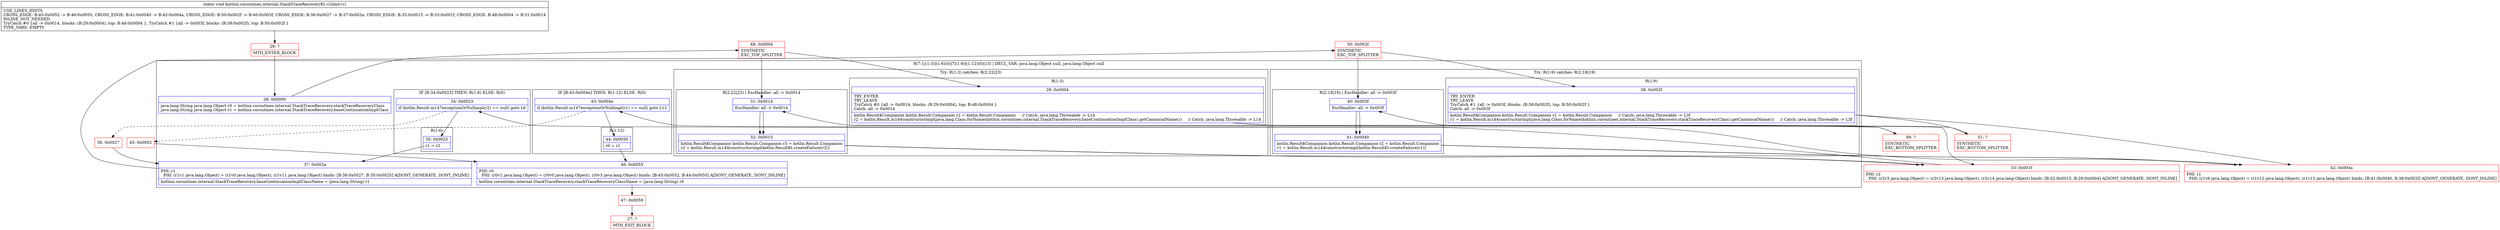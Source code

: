 digraph "CFG forkotlinx.coroutines.internal.StackTraceRecoveryKt.\<clinit\>()V" {
subgraph cluster_Region_1493878242 {
label = "R(7:1|(1:3)|(1:6)(0)|7|(1:9)|(1:12)(0)|13) | DECL_VAR: java.lang.Object null, java.lang.Object null\l";
node [shape=record,color=blue];
Node_28 [shape=record,label="{28\:\ 0x0000|java.lang.String java.lang.Object r0 = kotlinx.coroutines.internal.StackTraceRecovery.stackTraceRecoveryClass\ljava.lang.String java.lang.Object r1 = kotlinx.coroutines.internal.StackTraceRecovery.baseContinuationImplClass\l}"];
subgraph cluster_TryCatchRegion_136768249 {
label = "Try: R(1:3) catches: R(2:22|23)";
node [shape=record,color=blue];
subgraph cluster_Region_1955588932 {
label = "R(1:3)";
node [shape=record,color=blue];
Node_29 [shape=record,label="{29\:\ 0x0004|TRY_ENTER\lTRY_LEAVE\lTryCatch #0 \{all \-\> 0x0014, blocks: (B:29:0x0004), top: B:48:0x0004 \}\lCatch: all \-\> 0x0014\l|kotlin.Result$Companion kotlin.Result.Companion r2 = kotlin.Result.Companion     \/\/ Catch: java.lang.Throwable \-\> L14\lr2 = kotlin.Result.m144constructorimpl(java.lang.Class.forName(kotlinx.coroutines.internal.StackTraceRecovery.baseContinuationImplClass).getCanonicalName())     \/\/ Catch: java.lang.Throwable \-\> L14\l}"];
}
subgraph cluster_Region_2066023447 {
label = "R(2:22|23) | ExcHandler: all \-\> 0x0014\l";
node [shape=record,color=blue];
Node_31 [shape=record,label="{31\:\ 0x0014|ExcHandler: all \-\> 0x0014\l}"];
Node_32 [shape=record,label="{32\:\ 0x0015|kotlin.Result$Companion kotlin.Result.Companion r3 = kotlin.Result.Companion\lr2 = kotlin.Result.m144constructorimpl(kotlin.ResultKt.createFailure(r2))\l}"];
}
}
subgraph cluster_IfRegion_1027456547 {
label = "IF [B:34:0x0023] THEN: R(1:6) ELSE: R(0)";
node [shape=record,color=blue];
Node_34 [shape=record,label="{34\:\ 0x0023|if (kotlin.Result.m147exceptionOrNullimpl(r2) == null) goto L6\l}"];
subgraph cluster_Region_603729936 {
label = "R(1:6)";
node [shape=record,color=blue];
Node_35 [shape=record,label="{35\:\ 0x0025|r1 = r2\l}"];
}
subgraph cluster_Region_459537367 {
label = "R(0)";
node [shape=record,color=blue];
}
}
Node_37 [shape=record,label="{37\:\ 0x002a|PHI: r1 \l  PHI: (r1v1 java.lang.Object) = (r1v0 java.lang.Object), (r1v11 java.lang.Object) binds: [B:36:0x0027, B:35:0x0025] A[DONT_GENERATE, DONT_INLINE]\l|kotlinx.coroutines.internal.StackTraceRecovery.baseContinuationImplClassName = (java.lang.String) r1\l}"];
subgraph cluster_TryCatchRegion_917082027 {
label = "Try: R(1:9) catches: R(2:18|19)";
node [shape=record,color=blue];
subgraph cluster_Region_1396095757 {
label = "R(1:9)";
node [shape=record,color=blue];
Node_38 [shape=record,label="{38\:\ 0x002f|TRY_ENTER\lTRY_LEAVE\lTryCatch #1 \{all \-\> 0x003f, blocks: (B:38:0x002f), top: B:50:0x002f \}\lCatch: all \-\> 0x003f\l|kotlin.Result$Companion kotlin.Result.Companion r1 = kotlin.Result.Companion     \/\/ Catch: java.lang.Throwable \-\> L3f\lr1 = kotlin.Result.m144constructorimpl(java.lang.Class.forName(kotlinx.coroutines.internal.StackTraceRecovery.stackTraceRecoveryClass).getCanonicalName())     \/\/ Catch: java.lang.Throwable \-\> L3f\l}"];
}
subgraph cluster_Region_285762956 {
label = "R(2:18|19) | ExcHandler: all \-\> 0x003f\l";
node [shape=record,color=blue];
Node_40 [shape=record,label="{40\:\ 0x003f|ExcHandler: all \-\> 0x003f\l}"];
Node_41 [shape=record,label="{41\:\ 0x0040|kotlin.Result$Companion kotlin.Result.Companion r2 = kotlin.Result.Companion\lr1 = kotlin.Result.m144constructorimpl(kotlin.ResultKt.createFailure(r1))\l}"];
}
}
subgraph cluster_IfRegion_166185637 {
label = "IF [B:43:0x004e] THEN: R(1:12) ELSE: R(0)";
node [shape=record,color=blue];
Node_43 [shape=record,label="{43\:\ 0x004e|if (kotlin.Result.m147exceptionOrNullimpl(r1) == null) goto L12\l}"];
subgraph cluster_Region_1555511995 {
label = "R(1:12)";
node [shape=record,color=blue];
Node_44 [shape=record,label="{44\:\ 0x0050|r0 = r1\l}"];
}
subgraph cluster_Region_1509667100 {
label = "R(0)";
node [shape=record,color=blue];
}
}
Node_46 [shape=record,label="{46\:\ 0x0055|PHI: r0 \l  PHI: (r0v1 java.lang.Object) = (r0v0 java.lang.Object), (r0v3 java.lang.Object) binds: [B:45:0x0052, B:44:0x0050] A[DONT_GENERATE, DONT_INLINE]\l|kotlinx.coroutines.internal.StackTraceRecovery.stackTraceRecoveryClassName = (java.lang.String) r0\l}"];
}
subgraph cluster_Region_2066023447 {
label = "R(2:22|23) | ExcHandler: all \-\> 0x0014\l";
node [shape=record,color=blue];
Node_31 [shape=record,label="{31\:\ 0x0014|ExcHandler: all \-\> 0x0014\l}"];
Node_32 [shape=record,label="{32\:\ 0x0015|kotlin.Result$Companion kotlin.Result.Companion r3 = kotlin.Result.Companion\lr2 = kotlin.Result.m144constructorimpl(kotlin.ResultKt.createFailure(r2))\l}"];
}
subgraph cluster_Region_285762956 {
label = "R(2:18|19) | ExcHandler: all \-\> 0x003f\l";
node [shape=record,color=blue];
Node_40 [shape=record,label="{40\:\ 0x003f|ExcHandler: all \-\> 0x003f\l}"];
Node_41 [shape=record,label="{41\:\ 0x0040|kotlin.Result$Companion kotlin.Result.Companion r2 = kotlin.Result.Companion\lr1 = kotlin.Result.m144constructorimpl(kotlin.ResultKt.createFailure(r1))\l}"];
}
Node_26 [shape=record,color=red,label="{26\:\ ?|MTH_ENTER_BLOCK\l}"];
Node_48 [shape=record,color=red,label="{48\:\ 0x0004|SYNTHETIC\lEXC_TOP_SPLITTER\l}"];
Node_33 [shape=record,color=red,label="{33\:\ 0x001f|PHI: r2 \l  PHI: (r2v3 java.lang.Object) = (r2v13 java.lang.Object), (r2v14 java.lang.Object) binds: [B:32:0x0015, B:29:0x0004] A[DONT_GENERATE, DONT_INLINE]\l}"];
Node_50 [shape=record,color=red,label="{50\:\ 0x002f|SYNTHETIC\lEXC_TOP_SPLITTER\l}"];
Node_42 [shape=record,color=red,label="{42\:\ 0x004a|PHI: r1 \l  PHI: (r1v6 java.lang.Object) = (r1v12 java.lang.Object), (r1v13 java.lang.Object) binds: [B:41:0x0040, B:38:0x002f] A[DONT_GENERATE, DONT_INLINE]\l}"];
Node_47 [shape=record,color=red,label="{47\:\ 0x0059}"];
Node_27 [shape=record,color=red,label="{27\:\ ?|MTH_EXIT_BLOCK\l}"];
Node_45 [shape=record,color=red,label="{45\:\ 0x0052}"];
Node_51 [shape=record,color=red,label="{51\:\ ?|SYNTHETIC\lEXC_BOTTOM_SPLITTER\l}"];
Node_36 [shape=record,color=red,label="{36\:\ 0x0027}"];
Node_49 [shape=record,color=red,label="{49\:\ ?|SYNTHETIC\lEXC_BOTTOM_SPLITTER\l}"];
MethodNode[shape=record,label="{static void kotlinx.coroutines.internal.StackTraceRecoveryKt.\<clinit\>()  | USE_LINES_HINTS\lCROSS_EDGE: B:45:0x0052 \-\> B:46:0x0055, CROSS_EDGE: B:41:0x0040 \-\> B:42:0x004a, CROSS_EDGE: B:50:0x002f \-\> B:40:0x003f, CROSS_EDGE: B:36:0x0027 \-\> B:37:0x002a, CROSS_EDGE: B:32:0x0015 \-\> B:33:0x001f, CROSS_EDGE: B:48:0x0004 \-\> B:31:0x0014\lINLINE_NOT_NEEDED\lTryCatch #0 \{all \-\> 0x0014, blocks: (B:29:0x0004), top: B:48:0x0004 \}, TryCatch #1 \{all \-\> 0x003f, blocks: (B:38:0x002f), top: B:50:0x002f \}\lTYPE_VARS: EMPTY\l}"];
MethodNode -> Node_26;Node_28 -> Node_48;
Node_29 -> Node_33;
Node_29 -> Node_49;
Node_31 -> Node_32;
Node_32 -> Node_33;
Node_34 -> Node_35;
Node_34 -> Node_36[style=dashed];
Node_35 -> Node_37;
Node_37 -> Node_50;
Node_38 -> Node_42;
Node_38 -> Node_51;
Node_40 -> Node_41;
Node_41 -> Node_42;
Node_43 -> Node_44;
Node_43 -> Node_45[style=dashed];
Node_44 -> Node_46;
Node_46 -> Node_47;
Node_31 -> Node_32;
Node_32 -> Node_33;
Node_40 -> Node_41;
Node_41 -> Node_42;
Node_26 -> Node_28;
Node_48 -> Node_29;
Node_48 -> Node_31;
Node_33 -> Node_34;
Node_50 -> Node_38;
Node_50 -> Node_40;
Node_42 -> Node_43;
Node_47 -> Node_27;
Node_45 -> Node_46;
Node_51 -> Node_40;
Node_36 -> Node_37;
Node_49 -> Node_31;
}

